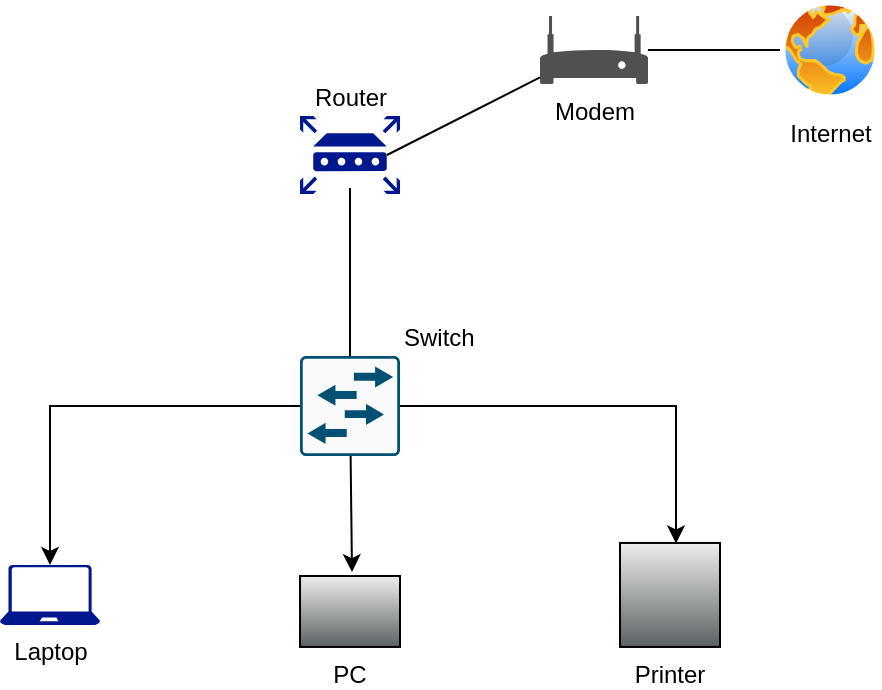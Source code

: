 <mxfile version="28.0.3">
  <diagram name="Page-1" id="3LA1MJAMfuL72ainnDFL">
    <mxGraphModel dx="819" dy="560" grid="1" gridSize="10" guides="1" tooltips="1" connect="1" arrows="1" fold="1" page="1" pageScale="1" pageWidth="850" pageHeight="1100" math="0" shadow="0">
      <root>
        <mxCell id="0" />
        <mxCell id="1" parent="0" />
        <mxCell id="eyWNPrublUyDDldCrIvy-1" value="Router" style="sketch=0;aspect=fixed;pointerEvents=1;shadow=0;dashed=0;html=1;strokeColor=none;labelPosition=center;verticalLabelPosition=top;verticalAlign=bottom;align=center;fillColor=#00188D;shape=mxgraph.mscae.enterprise.router" vertex="1" parent="1">
          <mxGeometry x="320" y="120" width="50" height="39" as="geometry" />
        </mxCell>
        <mxCell id="eyWNPrublUyDDldCrIvy-2" value="Switch" style="sketch=0;points=[[0.015,0.015,0],[0.985,0.015,0],[0.985,0.985,0],[0.015,0.985,0],[0.25,0,0],[0.5,0,0],[0.75,0,0],[1,0.25,0],[1,0.5,0],[1,0.75,0],[0.75,1,0],[0.5,1,0],[0.25,1,0],[0,0.75,0],[0,0.5,0],[0,0.25,0]];verticalLabelPosition=top;html=1;verticalAlign=bottom;aspect=fixed;align=left;pointerEvents=1;shape=mxgraph.cisco19.rect;prIcon=l2_switch;fillColor=#FAFAFA;strokeColor=#005073;labelPosition=right;" vertex="1" parent="1">
          <mxGeometry x="320" y="240" width="50" height="50" as="geometry" />
        </mxCell>
        <mxCell id="eyWNPrublUyDDldCrIvy-3" value="" style="endArrow=none;html=1;rounded=0;exitX=0.5;exitY=0;exitDx=0;exitDy=0;exitPerimeter=0;entryX=0.5;entryY=0.923;entryDx=0;entryDy=0;entryPerimeter=0;" edge="1" parent="1" source="eyWNPrublUyDDldCrIvy-2" target="eyWNPrublUyDDldCrIvy-1">
          <mxGeometry width="50" height="50" relative="1" as="geometry">
            <mxPoint x="400" y="320" as="sourcePoint" />
            <mxPoint x="450" y="270" as="targetPoint" />
          </mxGeometry>
        </mxCell>
        <mxCell id="eyWNPrublUyDDldCrIvy-4" value="Laptop" style="sketch=0;aspect=fixed;pointerEvents=1;shadow=0;dashed=0;html=1;strokeColor=none;labelPosition=center;verticalLabelPosition=bottom;verticalAlign=top;align=center;fillColor=#00188D;shape=mxgraph.azure.laptop" vertex="1" parent="1">
          <mxGeometry x="170" y="344.48" width="50" height="30" as="geometry" />
        </mxCell>
        <mxCell id="eyWNPrublUyDDldCrIvy-5" value="PC" style="shape=mxgraph.networks2.icon;aspect=fixed;fillColor=#EDEDED;strokeColor=#000000;gradientColor=#5B6163;network2IconShadow=1;network2bgFillColor=none;network2Icon=mxgraph.networks2.pc;network2IconYOffset=-0.059;network2IconW=1.0;network2IconH=0.71;labelPosition=center;verticalLabelPosition=bottom;align=center;verticalAlign=top;" vertex="1" parent="1">
          <mxGeometry x="320.01" y="350" width="49.995" height="35.48" as="geometry" />
        </mxCell>
        <mxCell id="eyWNPrublUyDDldCrIvy-6" value="Printer" style="fillColorStyles=neutralFill;neutralFill=#9DA6A8;shape=mxgraph.networks2.icon;aspect=fixed;fillColor=#EDEDED;strokeColor=#000000;gradientColor=#5B6163;network2IconShadow=1;network2bgFillColor=none;network2Icon=mxgraph.networks2.printer;network2IconW=1;network2IconH=1.04;labelPosition=center;verticalLabelPosition=bottom;align=center;verticalAlign=top;" vertex="1" parent="1">
          <mxGeometry x="480" y="333.48" width="50" height="52" as="geometry" />
        </mxCell>
        <mxCell id="eyWNPrublUyDDldCrIvy-7" value="" style="endArrow=classic;html=1;rounded=0;exitX=1;exitY=0.5;exitDx=0;exitDy=0;exitPerimeter=0;entryX=0.56;entryY=0.005;entryDx=0;entryDy=0;entryPerimeter=0;" edge="1" parent="1" source="eyWNPrublUyDDldCrIvy-2" target="eyWNPrublUyDDldCrIvy-6">
          <mxGeometry width="50" height="50" relative="1" as="geometry">
            <mxPoint x="400" y="320" as="sourcePoint" />
            <mxPoint x="500" y="310" as="targetPoint" />
            <Array as="points">
              <mxPoint x="508" y="265" />
            </Array>
          </mxGeometry>
        </mxCell>
        <mxCell id="eyWNPrublUyDDldCrIvy-8" value="" style="endArrow=classic;html=1;rounded=0;exitX=0;exitY=0.5;exitDx=0;exitDy=0;exitPerimeter=0;entryX=0.5;entryY=0;entryDx=0;entryDy=0;entryPerimeter=0;" edge="1" parent="1" source="eyWNPrublUyDDldCrIvy-2" target="eyWNPrublUyDDldCrIvy-4">
          <mxGeometry width="50" height="50" relative="1" as="geometry">
            <mxPoint x="400" y="380" as="sourcePoint" />
            <mxPoint x="190" y="265" as="targetPoint" />
            <Array as="points">
              <mxPoint x="195" y="265" />
            </Array>
          </mxGeometry>
        </mxCell>
        <mxCell id="eyWNPrublUyDDldCrIvy-9" value="" style="endArrow=classic;html=1;rounded=0;entryX=0.52;entryY=-0.056;entryDx=0;entryDy=0;entryPerimeter=0;" edge="1" parent="1" source="eyWNPrublUyDDldCrIvy-2" target="eyWNPrublUyDDldCrIvy-5">
          <mxGeometry width="50" height="50" relative="1" as="geometry">
            <mxPoint x="400" y="320" as="sourcePoint" />
            <mxPoint x="450" y="270" as="targetPoint" />
          </mxGeometry>
        </mxCell>
        <mxCell id="eyWNPrublUyDDldCrIvy-10" value="Modem" style="sketch=0;pointerEvents=1;shadow=0;dashed=0;html=1;strokeColor=none;fillColor=#505050;labelPosition=center;verticalLabelPosition=bottom;verticalAlign=top;outlineConnect=0;align=center;shape=mxgraph.office.devices.modem;" vertex="1" parent="1">
          <mxGeometry x="440" y="70" width="54" height="34" as="geometry" />
        </mxCell>
        <mxCell id="eyWNPrublUyDDldCrIvy-11" value="" style="endArrow=none;html=1;rounded=0;exitX=0.87;exitY=0.5;exitDx=0;exitDy=0;exitPerimeter=0;" edge="1" parent="1" source="eyWNPrublUyDDldCrIvy-1" target="eyWNPrublUyDDldCrIvy-10">
          <mxGeometry width="50" height="50" relative="1" as="geometry">
            <mxPoint x="400" y="230" as="sourcePoint" />
            <mxPoint x="450" y="180" as="targetPoint" />
          </mxGeometry>
        </mxCell>
        <mxCell id="eyWNPrublUyDDldCrIvy-15" value="Internet" style="image;aspect=fixed;perimeter=ellipsePerimeter;html=1;align=center;shadow=0;dashed=0;spacingTop=3;image=img/lib/active_directory/internet_globe.svg;" vertex="1" parent="1">
          <mxGeometry x="560" y="62" width="50" height="50" as="geometry" />
        </mxCell>
        <mxCell id="eyWNPrublUyDDldCrIvy-16" value="" style="endArrow=none;html=1;rounded=0;" edge="1" parent="1" source="eyWNPrublUyDDldCrIvy-10" target="eyWNPrublUyDDldCrIvy-15">
          <mxGeometry width="50" height="50" relative="1" as="geometry">
            <mxPoint x="400" y="230" as="sourcePoint" />
            <mxPoint x="450" y="180" as="targetPoint" />
          </mxGeometry>
        </mxCell>
      </root>
    </mxGraphModel>
  </diagram>
</mxfile>

